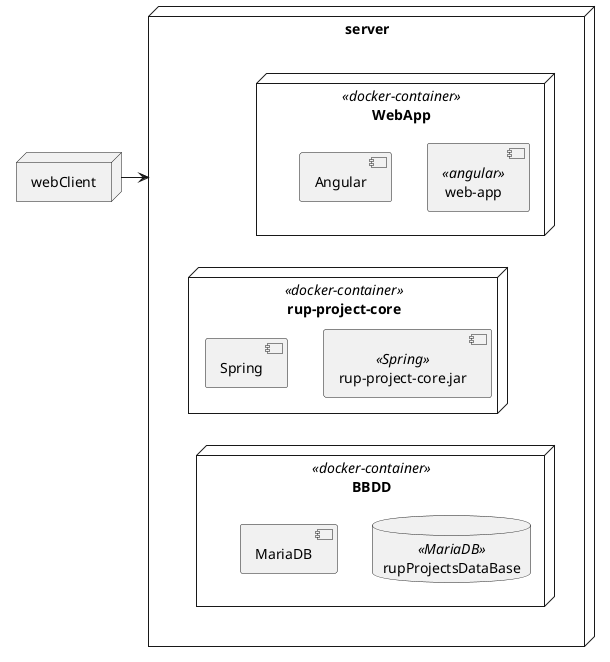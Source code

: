 @startuml

node webClient
node server {

node webAppContainer <<docker-container>> as "WebApp" {

component webApp as "web-app" <<angular>>
component angular as "Angular"
}


node webServerContainer <<docker-container>>  as "rup-project-core" {
component webServerApp as "rup-project-core.jar" <<Spring>>
component Spring as "Spring"
}



node databaseContainer <<docker-container>>  as "BBDD" {
database rupProjectsDataBase as "rupProjectsDataBase" <<MariaDB>>
component MariaDB as "MariaDB"

}

}

'together con todas las del servidor
' '' con las del cliente


webAppContainer .[hidden]down. webServerApp
webServerApp .[hidden]down. databaseContainer

webClient -right-> server

'server --> webAppContainer
'server --> webServerContainer
'server --> databaseContainer
'webAppContainer *--> webApp
'webAppContainer *--> angular
'webApp .down.>angular
'webServerContainer --> webServerApp
'webServerContainer --> pumlGenerator
'webServerApp -left-> pumlGenerator
'databaseContainer --> rupProjectsDataBase
'webServerApp -right-> rupProjectsDataBase

@enduml
